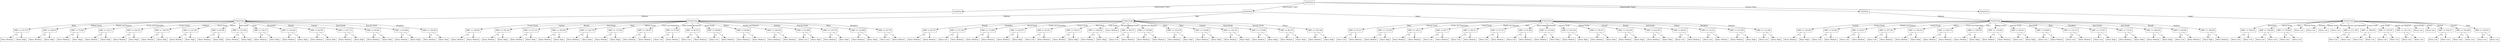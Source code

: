 digraph Forest {
node [shape=box];
node0 [label="OutletType"];
node0 -> node1 [label="Supermarket Type3"];
node1 [label="OutletSize"];
node1 -> node2 [label="Medium"];
node2 [label="ProductType"];
node2 -> node3 [label="Meat"];
node3 [label="MRP <= 147,373"];
node3 -> node4 [label="<="];
node4 [label="Klasa: Medium"];
node3 -> node5 [label=">"];
node5 [label="Klasa: High"];
node2 -> node6 [label="Baking Goods"];
node6 [label="MRP <= 108,56"];
node6 -> node7 [label="<="];
node7 [label="Klasa: Medium"];
node6 -> node8 [label=">"];
node8 [label="Klasa: High"];
node2 -> node9 [label="Health and Hygiene"];
node9 [label="MRP <= 79,962"];
node9 -> node10 [label="<="];
node10 [label="Klasa: Medium"];
node9 -> node11 [label=">"];
node11 [label="Klasa: High"];
node2 -> node12 [label="Fruits and Vegetables"];
node12 [label="MRP <= 122,11"];
node12 -> node13 [label="<="];
node13 [label="Klasa: Medium"];
node12 -> node14 [label=">"];
node14 [label="Klasa: High"];
node2 -> node15 [label="Frozen Foods"];
node15 [label="MRP <= 162,521"];
node15 -> node16 [label="<="];
node16 [label="Klasa: Medium"];
node15 -> node17 [label=">"];
node17 [label="Klasa: High"];
node2 -> node18 [label="Seafood"];
node18 [label="MRP <= 148,705"];
node18 -> node19 [label="<="];
node19 [label="Klasa: Medium"];
node18 -> node20 [label=">"];
node20 [label="Klasa: High"];
node2 -> node21 [label="Snack Foods"];
node21 [label="MRP <= 121,007"];
node21 -> node22 [label="<="];
node22 [label="Klasa: Medium"];
node21 -> node23 [label=">"];
node23 [label="Klasa: High"];
node2 -> node24 [label="Others"];
node24 [label="MRP <= 83,991"];
node24 -> node25 [label="<="];
node25 [label="Klasa: Medium"];
node24 -> node26 [label=">"];
node26 [label="Klasa: High"];
node2 -> node27 [label="Soft Drinks"];
node27 [label="MRP <= 121,044"];
node27 -> node28 [label="<="];
node28 [label="Klasa: Medium"];
node27 -> node29 [label=">"];
node29 [label="Klasa: High"];
node2 -> node30 [label="Dairy"];
node30 [label="MRP <= 124,37"];
node30 -> node31 [label="<="];
node31 [label="Klasa: Medium"];
node30 -> node32 [label=">"];
node32 [label="Klasa: High"];
node2 -> node33 [label="Household"];
node33 [label="MRP <= 125,202"];
node33 -> node34 [label="<="];
node34 [label="Klasa: Medium"];
node33 -> node35 [label=">"];
node35 [label="Klasa: High"];
node2 -> node36 [label="Breads"];
node36 [label="MRP <= 84,591"];
node36 -> node37 [label="<="];
node37 [label="Klasa: Medium"];
node36 -> node38 [label=">"];
node38 [label="Klasa: High"];
node2 -> node39 [label="Canned"];
node39 [label="MRP <= 167,713"];
node39 -> node40 [label="<="];
node40 [label="Klasa: Medium"];
node39 -> node41 [label=">"];
node41 [label="Klasa: High"];
node2 -> node42 [label="Hard Drinks"];
node42 [label="MRP <= 56,061"];
node42 -> node43 [label="<="];
node43 [label="Klasa: Medium"];
node42 -> node44 [label=">"];
node44 [label="Klasa: High"];
node2 -> node45 [label="Starchy Foods"];
node45 [label="MRP <= 81,896"];
node45 -> node46 [label="<="];
node46 [label="Klasa: Medium"];
node45 -> node47 [label=">"];
node47 [label="Klasa: High"];
node2 -> node48 [label="Breakfast"];
node48 [label="MRP <= 129,399"];
node48 -> node49 [label="<="];
node49 [label="Klasa: Medium"];
node48 -> node50 [label=">"];
node50 [label="Klasa: High"];
node0 -> node51 [label="Supermarket Type1"];
node51 [label="OutletSize"];
node51 -> node52 [label="Medium"];
node52 [label="ProductType"];
node52 -> node53 [label="Frozen Foods"];
node53 [label="MRP <= 108,691"];
node53 -> node54 [label="<="];
node54 [label="Klasa: Medium"];
node53 -> node55 [label=">"];
node55 [label="Klasa: Medium"];
node52 -> node56 [label="Canned"];
node56 [label="MRP <= 149,142"];
node56 -> node57 [label="<="];
node57 [label="Klasa: Medium"];
node56 -> node58 [label=">"];
node58 [label="Klasa: High"];
node52 -> node59 [label="Breads"];
node59 [label="MRP <= 131,531"];
node59 -> node60 [label="<="];
node60 [label="Klasa: Medium"];
node59 -> node61 [label=">"];
node61 [label="Klasa: High"];
node52 -> node62 [label="Soft Drinks"];
node62 [label="MRP <= 189,385"];
node62 -> node63 [label="<="];
node63 [label="Klasa: Medium"];
node62 -> node64 [label=">"];
node64 [label="Klasa: High"];
node52 -> node65 [label="Dairy"];
node65 [label="MRP <= 120,778"];
node65 -> node66 [label="<="];
node66 [label="Klasa: Medium"];
node65 -> node67 [label=">"];
node67 [label="Klasa: High"];
node52 -> node68 [label="Baking Goods"];
node68 [label="MRP <= 173,542"];
node68 -> node69 [label="<="];
node69 [label="Klasa: Medium"];
node68 -> node70 [label=">"];
node70 [label="Klasa: High"];
node52 -> node71 [label="Fruits and Vegetables"];
node71 [label="MRP <= 129,497"];
node71 -> node72 [label="<="];
node72 [label="Klasa: Medium"];
node71 -> node73 [label=">"];
node73 [label="Klasa: Medium"];
node52 -> node74 [label="Hard Drinks"];
node74 [label="MRP <= 47,306"];
node74 -> node75 [label="<="];
node75 [label="Klasa: Low"];
node74 -> node76 [label=">"];
node76 [label="Klasa: Medium"];
node52 -> node77 [label="Household"];
node77 [label="MRP <= 90,515"];
node77 -> node78 [label="<="];
node78 [label="Klasa: Low"];
node77 -> node79 [label=">"];
node79 [label="Klasa: Medium"];
node52 -> node80 [label="Snack Foods"];
node80 [label="MRP <= 90,649"];
node80 -> node81 [label="<="];
node81 [label="Klasa: Low"];
node80 -> node82 [label=">"];
node82 [label="Klasa: Medium"];
node52 -> node83 [label="Others"];
node83 [label="MRP <= 80,662"];
node83 -> node84 [label="<="];
node84 [label="Klasa: Medium"];
node83 -> node85 [label=">"];
node85 [label="Klasa: Medium"];
node52 -> node86 [label="Health and Hygiene"];
node86 [label="MRP <= 184,495"];
node86 -> node87 [label="<="];
node87 [label="Klasa: Medium"];
node86 -> node88 [label=">"];
node88 [label="Klasa: Medium"];
node52 -> node89 [label="Seafood"];
node89 [label="MRP <= 51,898"];
node89 -> node90 [label="<="];
node90 [label="Klasa: Low"];
node89 -> node91 [label=">"];
node91 [label="Klasa: High"];
node52 -> node92 [label="Starchy Foods"];
node92 [label="MRP <= 125,702"];
node92 -> node93 [label="<="];
node93 [label="Klasa: Medium"];
node92 -> node94 [label=">"];
node94 [label="Klasa: High"];
node52 -> node95 [label="Meat"];
node95 [label="MRP <= 152,668"];
node95 -> node96 [label="<="];
node96 [label="Klasa: Medium"];
node95 -> node97 [label=">"];
node97 [label="Klasa: High"];
node52 -> node98 [label="Breakfast"];
node98 [label="MRP <= 56,759"];
node98 -> node99 [label="<="];
node99 [label="Klasa: Low"];
node98 -> node100 [label=">"];
node100 [label="Klasa: Medium"];
node51 -> node101 [label="High"];
node101 [label="ProductType"];
node101 -> node102 [label="Breads"];
node102 [label="MRP <= 85,357"];
node102 -> node103 [label="<="];
node103 [label="Klasa: Medium"];
node102 -> node104 [label=">"];
node104 [label="Klasa: Medium"];
node101 -> node105 [label="Breakfast"];
node105 [label="MRP <= 131,363"];
node105 -> node106 [label="<="];
node106 [label="Klasa: Low"];
node105 -> node107 [label=">"];
node107 [label="Klasa: Medium"];
node101 -> node108 [label="Snack Foods"];
node108 [label="MRP <= 113,683"];
node108 -> node109 [label="<="];
node109 [label="Klasa: Medium"];
node108 -> node110 [label=">"];
node110 [label="Klasa: Medium"];
node101 -> node111 [label="Fruits and Vegetables"];
node111 [label="MRP <= 222,077"];
node111 -> node112 [label="<="];
node112 [label="Klasa: Medium"];
node111 -> node113 [label=">"];
node113 [label="Klasa: High"];
node101 -> node114 [label="Frozen Foods"];
node114 [label="MRP <= 61,651"];
node114 -> node115 [label="<="];
node115 [label="Klasa: Low"];
node114 -> node116 [label=">"];
node116 [label="Klasa: Medium"];
node101 -> node117 [label="Household"];
node117 [label="MRP <= 195,211"];
node117 -> node118 [label="<="];
node118 [label="Klasa: Medium"];
node117 -> node119 [label=">"];
node119 [label="Klasa: High"];
node101 -> node120 [label="Soft Drinks"];
node120 [label="MRP <= 166,453"];
node120 -> node121 [label="<="];
node121 [label="Klasa: Medium"];
node120 -> node122 [label=">"];
node122 [label="Klasa: High"];
node101 -> node123 [label="Seafood"];
node123 [label="Klasa: Medium"];
node101 -> node124 [label="Baking Goods"];
node124 [label="MRP <= 96,573"];
node124 -> node125 [label="<="];
node125 [label="Klasa: Low"];
node124 -> node126 [label=">"];
node126 [label="Klasa: Medium"];
node101 -> node127 [label="Health and Hygiene"];
node127 [label="MRP <= 150,602"];
node127 -> node128 [label="<="];
node128 [label="Klasa: Medium"];
node127 -> node129 [label=">"];
node129 [label="Klasa: Medium"];
node101 -> node130 [label="Dairy"];
node130 [label="MRP <= 153,434"];
node130 -> node131 [label="<="];
node131 [label="Klasa: Medium"];
node130 -> node132 [label=">"];
node132 [label="Klasa: High"];
node101 -> node133 [label="Meat"];
node133 [label="MRP <= 143,881"];
node133 -> node134 [label="<="];
node134 [label="Klasa: Medium"];
node133 -> node135 [label=">"];
node135 [label="Klasa: High"];
node101 -> node136 [label="Canned"];
node136 [label="MRP <= 142,147"];
node136 -> node137 [label="<="];
node137 [label="Klasa: Medium"];
node136 -> node138 [label=">"];
node138 [label="Klasa: High"];
node101 -> node139 [label="Hard Drinks"];
node139 [label="MRP <= 173,408"];
node139 -> node140 [label="<="];
node140 [label="Klasa: Medium"];
node139 -> node141 [label=">"];
node141 [label="Klasa: High"];
node101 -> node142 [label="Starchy Foods"];
node142 [label="MRP <= 96,107"];
node142 -> node143 [label="<="];
node143 [label="Klasa: Medium"];
node142 -> node144 [label=">"];
node144 [label="Klasa: High"];
node101 -> node145 [label="Others"];
node145 [label="MRP <= 192,148"];
node145 -> node146 [label="<="];
node146 [label="Klasa: Medium"];
node145 -> node147 [label=">"];
node147 [label="Klasa: High"];
node51 -> node148 [label="Small"];
node148 [label="ProductType"];
node148 -> node149 [label="Meat"];
node149 [label="MRP <= 87,217"];
node149 -> node150 [label="<="];
node150 [label="Klasa: Low"];
node149 -> node151 [label=">"];
node151 [label="Klasa: Medium"];
node148 -> node152 [label="Starchy Foods"];
node152 [label="MRP <= 172,345"];
node152 -> node153 [label="<="];
node153 [label="Klasa: Medium"];
node152 -> node154 [label=">"];
node154 [label="Klasa: High"];
node148 -> node155 [label="Fruits and Vegetables"];
node155 [label="MRP <= 120,31"];
node155 -> node156 [label="<="];
node156 [label="Klasa: Medium"];
node155 -> node157 [label=">"];
node157 [label="Klasa: Medium"];
node148 -> node158 [label="Snack Foods"];
node158 [label="MRP <= 99,77"];
node158 -> node159 [label="<="];
node159 [label="Klasa: Low"];
node158 -> node160 [label=">"];
node160 [label="Klasa: Medium"];
node148 -> node161 [label="Health and Hygiene"];
node161 [label="MRP <= 64,317"];
node161 -> node162 [label="<="];
node162 [label="Klasa: Low"];
node161 -> node163 [label=">"];
node163 [label="Klasa: Medium"];
node148 -> node164 [label="Dairy"];
node164 [label="MRP <= 57,727"];
node164 -> node165 [label="<="];
node165 [label="Klasa: Low"];
node164 -> node166 [label=">"];
node166 [label="Klasa: Medium"];
node148 -> node167 [label="Hard Drinks"];
node167 [label="MRP <= 61,288"];
node167 -> node168 [label="<="];
node168 [label="Klasa: Low"];
node167 -> node169 [label=">"];
node169 [label="Klasa: Medium"];
node148 -> node170 [label="Household"];
node170 [label="MRP <= 172,342"];
node170 -> node171 [label="<="];
node171 [label="Klasa: Medium"];
node170 -> node172 [label=">"];
node172 [label="Klasa: High"];
node148 -> node173 [label="Frozen Foods"];
node173 [label="MRP <= 161,524"];
node173 -> node174 [label="<="];
node174 [label="Klasa: Medium"];
node173 -> node175 [label=">"];
node175 [label="Klasa: High"];
node148 -> node176 [label="Baking Goods"];
node176 [label="MRP <= 195,011"];
node176 -> node177 [label="<="];
node177 [label="Klasa: Medium"];
node176 -> node178 [label=">"];
node178 [label="Klasa: High"];
node148 -> node179 [label="Canned"];
node179 [label="MRP <= 152,334"];
node179 -> node180 [label="<="];
node180 [label="Klasa: Medium"];
node179 -> node181 [label=">"];
node181 [label="Klasa: High"];
node148 -> node182 [label="Breads"];
node182 [label="MRP <= 224,709"];
node182 -> node183 [label="<="];
node183 [label="Klasa: Medium"];
node182 -> node184 [label=">"];
node184 [label="Klasa: High"];
node148 -> node185 [label="Soft Drinks"];
node185 [label="MRP <= 89,915"];
node185 -> node186 [label="<="];
node186 [label="Klasa: Low"];
node185 -> node187 [label=">"];
node187 [label="Klasa: Medium"];
node148 -> node188 [label="Others"];
node188 [label="MRP <= 112,52"];
node188 -> node189 [label="<="];
node189 [label="Klasa: Low"];
node188 -> node190 [label=">"];
node190 [label="Klasa: Medium"];
node148 -> node191 [label="Breakfast"];
node191 [label="MRP <= 157,663"];
node191 -> node192 [label="<="];
node192 [label="Klasa: Medium"];
node191 -> node193 [label=">"];
node193 [label="Klasa: High"];
node148 -> node194 [label="Seafood"];
node194 [label="MRP <= 112,186"];
node194 -> node195 [label="<="];
node195 [label="Klasa: Low"];
node194 -> node196 [label=">"];
node196 [label="Klasa: High"];
node0 -> node197 [label="Supermarket Type2"];
node197 [label="OutletSize"];
node197 -> node198 [label="Medium"];
node198 [label="ProductType"];
node198 -> node199 [label="Canned"];
node199 [label="MRP <= 125,005"];
node199 -> node200 [label="<="];
node200 [label="Klasa: Medium"];
node199 -> node201 [label=">"];
node201 [label="Klasa: High"];
node198 -> node202 [label="Frozen Foods"];
node202 [label="MRP <= 53,561"];
node202 -> node203 [label="<="];
node203 [label="Klasa: Low"];
node202 -> node204 [label=">"];
node204 [label="Klasa: Medium"];
node198 -> node205 [label="Health and Hygiene"];
node205 [label="MRP <= 65,817"];
node205 -> node206 [label="<="];
node206 [label="Klasa: Low"];
node205 -> node207 [label=">"];
node207 [label="Klasa: Medium"];
node198 -> node208 [label="Snack Foods"];
node208 [label="MRP <= 107,491"];
node208 -> node209 [label="<="];
node209 [label="Klasa: Low"];
node208 -> node210 [label=">"];
node210 [label="Klasa: Medium"];
node198 -> node211 [label="Others"];
node211 [label="MRP <= 140,315"];
node211 -> node212 [label="<="];
node212 [label="Klasa: Medium"];
node211 -> node213 [label=">"];
node213 [label="Klasa: High"];
node198 -> node214 [label="Fruits and Vegetables"];
node214 [label="MRP <= 148,173"];
node214 -> node215 [label="<="];
node215 [label="Klasa: Medium"];
node214 -> node216 [label=">"];
node216 [label="Klasa: Medium"];
node198 -> node217 [label="Dairy"];
node217 [label="MRP <= 158,929"];
node217 -> node218 [label="<="];
node218 [label="Klasa: Medium"];
node217 -> node219 [label=">"];
node219 [label="Klasa: High"];
node198 -> node220 [label="Baking Goods"];
node220 [label="MRP <= 174,442"];
node220 -> node221 [label="<="];
node221 [label="Klasa: Medium"];
node220 -> node222 [label=">"];
node222 [label="Klasa: Medium"];
node198 -> node223 [label="Starchy Foods"];
node223 [label="MRP <= 64,417"];
node223 -> node224 [label="<="];
node224 [label="Klasa: Low"];
node223 -> node225 [label=">"];
node225 [label="Klasa: High"];
node198 -> node226 [label="Household"];
node226 [label="MRP <= 94,809"];
node226 -> node227 [label="<="];
node227 [label="Klasa: Low"];
node226 -> node228 [label=">"];
node228 [label="Klasa: Medium"];
node198 -> node229 [label="Meat"];
node229 [label="MRP <= 118,115"];
node229 -> node230 [label="<="];
node230 [label="Klasa: Low"];
node229 -> node231 [label=">"];
node231 [label="Klasa: Medium"];
node198 -> node232 [label="Breakfast"];
node232 [label="MRP <= 175,937"];
node232 -> node233 [label="<="];
node233 [label="Klasa: Low"];
node232 -> node234 [label=">"];
node234 [label="Klasa: High"];
node198 -> node235 [label="Hard Drinks"];
node235 [label="MRP <= 175,24"];
node235 -> node236 [label="<="];
node236 [label="Klasa: Medium"];
node235 -> node237 [label=">"];
node237 [label="Klasa: High"];
node198 -> node238 [label="Soft Drinks"];
node238 [label="MRP <= 168,016"];
node238 -> node239 [label="<="];
node239 [label="Klasa: Medium"];
node238 -> node240 [label=">"];
node240 [label="Klasa: High"];
node198 -> node241 [label="Breads"];
node241 [label="MRP <= 42,845"];
node241 -> node242 [label="<="];
node242 [label="Klasa: Low"];
node241 -> node243 [label=">"];
node243 [label="Klasa: Medium"];
node198 -> node244 [label="Seafood"];
node244 [label="MRP <= 149,605"];
node244 -> node245 [label="<="];
node245 [label="Klasa: High"];
node244 -> node246 [label=">"];
node246 [label="Klasa: Medium"];
node0 -> node247 [label="Grocery Store"];
node247 [label="OutletSize"];
node247 -> node248 [label="Small"];
node248 [label="ProductType"];
node248 -> node249 [label="Household"];
node249 [label="MRP <= 194,614"];
node249 -> node250 [label="<="];
node250 [label="Klasa: Low"];
node249 -> node251 [label=">"];
node251 [label="Klasa: Low"];
node248 -> node252 [label="Snack Foods"];
node252 [label="MRP <= 159,026"];
node252 -> node253 [label="<="];
node253 [label="Klasa: Low"];
node252 -> node254 [label=">"];
node254 [label="Klasa: Low"];
node248 -> node255 [label="Dairy"];
node255 [label="MRP <= 176,903"];
node255 -> node256 [label="<="];
node256 [label="Klasa: Low"];
node255 -> node257 [label=">"];
node257 [label="Klasa: Low"];
node248 -> node258 [label="Starchy Foods"];
node258 [label="Klasa: Low"];
node248 -> node259 [label="Seafood"];
node259 [label="Klasa: Low"];
node248 -> node260 [label="Baking Goods"];
node260 [label="Klasa: Low"];
node248 -> node261 [label="Breakfast"];
node261 [label="Klasa: Low"];
node248 -> node262 [label="Fruits and Vegetables"];
node262 [label="MRP <= 211,359"];
node262 -> node263 [label="<="];
node263 [label="Klasa: Low"];
node262 -> node264 [label=">"];
node264 [label="Klasa: Low"];
node248 -> node265 [label="Frozen Foods"];
node265 [label="MRP <= 198,543"];
node265 -> node266 [label="<="];
node266 [label="Klasa: Low"];
node265 -> node267 [label=">"];
node267 [label="Klasa: Low"];
node248 -> node268 [label="Soft Drinks"];
node268 [label="MRP <= 154,397"];
node268 -> node269 [label="<="];
node269 [label="Klasa: Low"];
node268 -> node270 [label=">"];
node270 [label="Klasa: Low"];
node248 -> node271 [label="Health and Hygiene"];
node271 [label="MRP <= 141,115"];
node271 -> node272 [label="<="];
node272 [label="Klasa: Low"];
node271 -> node273 [label=">"];
node273 [label="Klasa: Low"];
node248 -> node274 [label="Hard Drinks"];
node274 [label="Klasa: Low"];
node248 -> node275 [label="Others"];
node275 [label="Klasa: Low"];
node248 -> node276 [label="Breads"];
node276 [label="MRP <= 218,317"];
node276 -> node277 [label="<="];
node277 [label="Klasa: Low"];
node276 -> node278 [label=">"];
node278 [label="Klasa: Low"];
node248 -> node279 [label="Canned"];
node279 [label="MRP <= 154,468"];
node279 -> node280 [label="<="];
node280 [label="Klasa: Low"];
node279 -> node281 [label=">"];
node281 [label="Klasa: Low"];
node248 -> node282 [label="Meat"];
node282 [label="MRP <= 155,831"];
node282 -> node283 [label="<="];
node283 [label="Klasa: Low"];
node282 -> node284 [label=">"];
node284 [label="Klasa: Low"];
}
